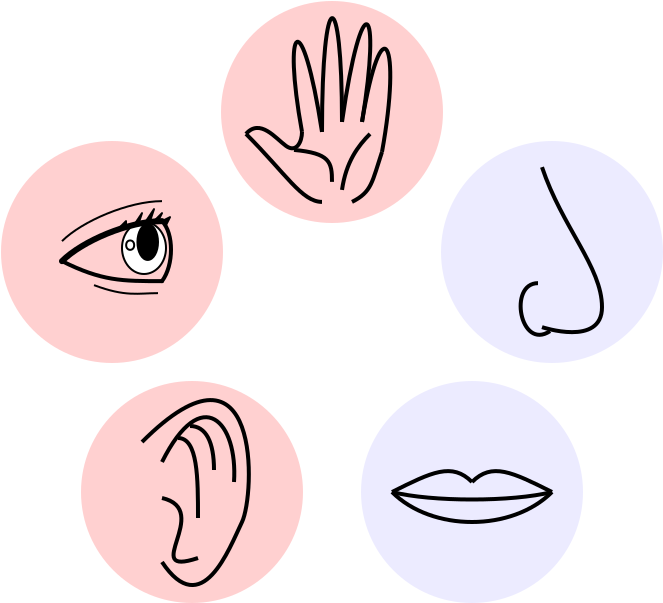 <?xml version="1.0" encoding="UTF-8"?>
<dia:diagram xmlns:dia="http://www.lysator.liu.se/~alla/dia/">
  <dia:layer name="Segundo plano" visible="true" connectable="true" active="true">
    <dia:object type="Standard - Ellipse" version="0" id="O0">
      <dia:attribute name="obj_pos">
        <dia:point val="27,23"/>
      </dia:attribute>
      <dia:attribute name="obj_bb">
        <dia:rectangle val="26.95,22.95;38.05,34.05"/>
      </dia:attribute>
      <dia:attribute name="elem_corner">
        <dia:point val="27,23"/>
      </dia:attribute>
      <dia:attribute name="elem_width">
        <dia:real val="11.0"/>
      </dia:attribute>
      <dia:attribute name="elem_height">
        <dia:real val="11.0"/>
      </dia:attribute>
      <dia:attribute name="border_color">
        <dia:color val="#ffd0d0ff"/>
      </dia:attribute>
      <dia:attribute name="inner_color">
        <dia:color val="#ffd0d0ff"/>
      </dia:attribute>
      <dia:attribute name="aspect">
        <dia:enum val="2"/>
      </dia:attribute>
    </dia:object>
    <dia:group>
      <dia:attribute name="meta">
        <dia:composite type="dict"/>
      </dia:attribute>
      <dia:attribute name="matrix"/>
      <dia:object type="Standard - Ellipse" version="0" id="O1">
        <dia:attribute name="obj_pos">
          <dia:point val="34,4"/>
        </dia:attribute>
        <dia:attribute name="obj_bb">
          <dia:rectangle val="33.95,3.95;45.05,15.05"/>
        </dia:attribute>
        <dia:attribute name="elem_corner">
          <dia:point val="34,4"/>
        </dia:attribute>
        <dia:attribute name="elem_width">
          <dia:real val="11.0"/>
        </dia:attribute>
        <dia:attribute name="elem_height">
          <dia:real val="11.0"/>
        </dia:attribute>
        <dia:attribute name="border_color">
          <dia:color val="#ffd0d0ff"/>
        </dia:attribute>
        <dia:attribute name="inner_color">
          <dia:color val="#ffd0d0ff"/>
        </dia:attribute>
        <dia:attribute name="aspect">
          <dia:enum val="2"/>
        </dia:attribute>
      </dia:object>
      <dia:group>
        <dia:attribute name="meta">
          <dia:composite type="dict"/>
        </dia:attribute>
        <dia:attribute name="matrix"/>
        <dia:object type="Standard - BezierLine" version="0" id="O2">
          <dia:attribute name="obj_pos">
            <dia:point val="38,10.495"/>
          </dia:attribute>
          <dia:attribute name="obj_bb">
            <dia:rectangle val="37.486,5.888;39.114,10.612"/>
          </dia:attribute>
          <dia:attribute name="bez_points">
            <dia:point val="38,10.495"/>
            <dia:point val="37,4.995"/>
            <dia:point val="38,3.995"/>
            <dia:point val="39,10.495"/>
          </dia:attribute>
          <dia:attribute name="corner_types">
            <dia:enum val="0"/>
            <dia:enum val="0"/>
          </dia:attribute>
          <dia:attribute name="line_width">
            <dia:real val="0.2"/>
          </dia:attribute>
        </dia:object>
        <dia:object type="Standard - BezierLine" version="0" id="O3">
          <dia:attribute name="obj_pos">
            <dia:point val="39,10.495"/>
          </dia:attribute>
          <dia:attribute name="obj_bb">
            <dia:rectangle val="38.9,4.706;40.1,10.595"/>
          </dia:attribute>
          <dia:attribute name="bez_points">
            <dia:point val="39,10.495"/>
            <dia:point val="39,2.995"/>
            <dia:point val="40,2.995"/>
            <dia:point val="40,9.995"/>
          </dia:attribute>
          <dia:attribute name="corner_types">
            <dia:enum val="0"/>
            <dia:enum val="0"/>
          </dia:attribute>
          <dia:attribute name="line_width">
            <dia:real val="0.2"/>
          </dia:attribute>
        </dia:object>
        <dia:object type="Standard - BezierLine" version="0" id="O4">
          <dia:attribute name="obj_pos">
            <dia:point val="40,9.995"/>
          </dia:attribute>
          <dia:attribute name="obj_bb">
            <dia:rectangle val="39.887,5.013;41.514,10.111"/>
          </dia:attribute>
          <dia:attribute name="bez_points">
            <dia:point val="40,9.995"/>
            <dia:point val="41,2.995"/>
            <dia:point val="42,3.995"/>
            <dia:point val="41,9.995"/>
          </dia:attribute>
          <dia:attribute name="corner_types">
            <dia:enum val="0"/>
            <dia:enum val="0"/>
          </dia:attribute>
          <dia:attribute name="line_width">
            <dia:real val="0.2"/>
          </dia:attribute>
        </dia:object>
        <dia:object type="Standard - BezierLine" version="0" id="O5">
          <dia:attribute name="obj_pos">
            <dia:point val="41,9.995"/>
          </dia:attribute>
          <dia:attribute name="obj_bb">
            <dia:rectangle val="40.885,6.235;42.514,11.612"/>
          </dia:attribute>
          <dia:attribute name="bez_points">
            <dia:point val="41,9.995"/>
            <dia:point val="42,3.995"/>
            <dia:point val="43,5.995"/>
            <dia:point val="42,11.495"/>
          </dia:attribute>
          <dia:attribute name="corner_types">
            <dia:enum val="0"/>
            <dia:enum val="0"/>
          </dia:attribute>
          <dia:attribute name="line_width">
            <dia:real val="0.2"/>
          </dia:attribute>
        </dia:object>
        <dia:object type="Standard - BezierLine" version="0" id="O6">
          <dia:attribute name="obj_pos">
            <dia:point val="42,11.495"/>
          </dia:attribute>
          <dia:attribute name="obj_bb">
            <dia:rectangle val="40.366,11.369;42.127,14.13"/>
          </dia:attribute>
          <dia:attribute name="bez_points">
            <dia:point val="42,11.495"/>
            <dia:point val="41.5,12.995"/>
            <dia:point val="41.5,13.495"/>
            <dia:point val="40.5,13.995"/>
          </dia:attribute>
          <dia:attribute name="corner_types">
            <dia:enum val="0"/>
            <dia:enum val="0"/>
          </dia:attribute>
          <dia:attribute name="line_width">
            <dia:real val="0.2"/>
          </dia:attribute>
        </dia:object>
        <dia:object type="Standard - BezierLine" version="0" id="O7">
          <dia:attribute name="obj_pos">
            <dia:point val="38,10.495"/>
          </dia:attribute>
          <dia:attribute name="obj_bb">
            <dia:rectangle val="35.059,10.198;38.1,11.416"/>
          </dia:attribute>
          <dia:attribute name="bez_points">
            <dia:point val="38,10.495"/>
            <dia:point val="38,10.995"/>
            <dia:point val="37.715,11.571"/>
            <dia:point val="37.2,11.195"/>
            <dia:point val="36.685,10.82"/>
            <dia:point val="35.9,9.795"/>
            <dia:point val="35.2,10.595"/>
          </dia:attribute>
          <dia:attribute name="corner_types">
            <dia:enum val="0"/>
            <dia:enum val="0"/>
            <dia:enum val="0"/>
          </dia:attribute>
          <dia:attribute name="line_width">
            <dia:real val="0.2"/>
          </dia:attribute>
        </dia:object>
        <dia:object type="Standard - BezierLine" version="0" id="O8">
          <dia:attribute name="obj_pos">
            <dia:point val="39,13.995"/>
          </dia:attribute>
          <dia:attribute name="obj_bb">
            <dia:rectangle val="35.059,10.454;39.1,14.095"/>
          </dia:attribute>
          <dia:attribute name="bez_points">
            <dia:point val="39,13.995"/>
            <dia:point val="38,13.995"/>
            <dia:point val="37.2,12.595"/>
            <dia:point val="35.2,10.595"/>
          </dia:attribute>
          <dia:attribute name="corner_types">
            <dia:enum val="0"/>
            <dia:enum val="0"/>
          </dia:attribute>
          <dia:attribute name="line_width">
            <dia:real val="0.2"/>
          </dia:attribute>
        </dia:object>
        <dia:object type="Standard - BezierLine" version="0" id="O9">
          <dia:attribute name="obj_pos">
            <dia:point val="39.5,12.995"/>
          </dia:attribute>
          <dia:attribute name="obj_bb">
            <dia:rectangle val="37.491,11.287;39.6,13.095"/>
          </dia:attribute>
          <dia:attribute name="bez_points">
            <dia:point val="39.5,12.995"/>
            <dia:point val="39.5,11.995"/>
            <dia:point val="39.403,11.562"/>
            <dia:point val="37.6,11.396"/>
          </dia:attribute>
          <dia:attribute name="corner_types">
            <dia:enum val="0"/>
            <dia:enum val="0"/>
          </dia:attribute>
          <dia:attribute name="line_width">
            <dia:real val="0.2"/>
          </dia:attribute>
        </dia:object>
        <dia:object type="Standard - BezierLine" version="0" id="O10">
          <dia:attribute name="obj_pos">
            <dia:point val="40,13.396"/>
          </dia:attribute>
          <dia:attribute name="obj_bb">
            <dia:rectangle val="39.887,10.454;41.541,13.509"/>
          </dia:attribute>
          <dia:attribute name="bez_points">
            <dia:point val="40,13.396"/>
            <dia:point val="40.2,11.995"/>
            <dia:point val="40.8,11.195"/>
            <dia:point val="41.4,10.595"/>
          </dia:attribute>
          <dia:attribute name="corner_types">
            <dia:enum val="0"/>
            <dia:enum val="0"/>
          </dia:attribute>
          <dia:attribute name="line_width">
            <dia:real val="0.2"/>
          </dia:attribute>
        </dia:object>
      </dia:group>
    </dia:group>
    <dia:group>
      <dia:attribute name="meta">
        <dia:composite type="dict"/>
      </dia:attribute>
      <dia:attribute name="matrix">
        <dia:matrix xx="1" xy="0" yx="0" yy="1" x0="14" y0="22"/>
      </dia:attribute>
      <dia:object type="Standard - BezierLine" version="0" id="O11">
        <dia:attribute name="obj_pos">
          <dia:point val="16,4"/>
        </dia:attribute>
        <dia:attribute name="obj_bb">
          <dia:rectangle val="15.859,1.804;21.443,11.252"/>
        </dia:attribute>
        <dia:attribute name="bez_points">
          <dia:point val="16,4"/>
          <dia:point val="22,-2"/>
          <dia:point val="21.65,6.65"/>
          <dia:point val="21,8"/>
          <dia:point val="20.35,9.35"/>
          <dia:point val="19,13"/>
          <dia:point val="17,10"/>
        </dia:attribute>
        <dia:attribute name="corner_types">
          <dia:enum val="0"/>
          <dia:enum val="0"/>
          <dia:enum val="0"/>
        </dia:attribute>
        <dia:attribute name="line_width">
          <dia:real val="0.2"/>
        </dia:attribute>
      </dia:object>
      <dia:object type="Standard - BezierLine" version="0" id="O12">
        <dia:attribute name="obj_pos">
          <dia:point val="17,6.8"/>
        </dia:attribute>
        <dia:attribute name="obj_bb">
          <dia:rectangle val="16.88,6.68;18.927,10.083"/>
        </dia:attribute>
        <dia:attribute name="bez_points">
          <dia:point val="17,6.8"/>
          <dia:point val="19.6,7.4"/>
          <dia:point val="15.8,10.8"/>
          <dia:point val="18.8,9.8"/>
        </dia:attribute>
        <dia:attribute name="corner_types">
          <dia:enum val="0"/>
          <dia:enum val="0"/>
        </dia:attribute>
        <dia:attribute name="line_width">
          <dia:real val="0.2"/>
        </dia:attribute>
      </dia:object>
      <dia:object type="Standard - BezierLine" version="0" id="O13">
        <dia:attribute name="obj_pos">
          <dia:point val="17,5"/>
        </dia:attribute>
        <dia:attribute name="obj_bb">
          <dia:rectangle val="16.866,2.66;20.715,6.106"/>
        </dia:attribute>
        <dia:attribute name="bez_points">
          <dia:point val="17,5"/>
          <dia:point val="19,1"/>
          <dia:point val="20.8,3"/>
          <dia:point val="20.6,6"/>
        </dia:attribute>
        <dia:attribute name="corner_types">
          <dia:enum val="0"/>
          <dia:enum val="0"/>
        </dia:attribute>
        <dia:attribute name="line_width">
          <dia:real val="0.2"/>
        </dia:attribute>
      </dia:object>
      <dia:object type="Standard - BezierLine" version="0" id="O14">
        <dia:attribute name="obj_pos">
          <dia:point val="17.8,3.8"/>
        </dia:attribute>
        <dia:attribute name="obj_bb">
          <dia:rectangle val="17.7,3.7;18.9,7.9"/>
        </dia:attribute>
        <dia:attribute name="bez_points">
          <dia:point val="17.8,3.8"/>
          <dia:point val="18.796,3.8"/>
          <dia:point val="18.8,5.8"/>
          <dia:point val="18.8,7.8"/>
        </dia:attribute>
        <dia:attribute name="corner_types">
          <dia:enum val="0"/>
          <dia:enum val="0"/>
        </dia:attribute>
        <dia:attribute name="line_width">
          <dia:real val="0.2"/>
        </dia:attribute>
      </dia:object>
      <dia:object type="Standard - BezierLine" version="0" id="O15">
        <dia:attribute name="obj_pos">
          <dia:point val="18.4,3.2"/>
        </dia:attribute>
        <dia:attribute name="obj_bb">
          <dia:rectangle val="18.3,3.1;19.7,5.5"/>
        </dia:attribute>
        <dia:attribute name="bez_points">
          <dia:point val="18.4,3.2"/>
          <dia:point val="19.2,3.2"/>
          <dia:point val="19.6,4"/>
          <dia:point val="19.6,5.4"/>
        </dia:attribute>
        <dia:attribute name="corner_types">
          <dia:enum val="0"/>
          <dia:enum val="0"/>
        </dia:attribute>
        <dia:attribute name="line_width">
          <dia:real val="0.2"/>
        </dia:attribute>
      </dia:object>
    </dia:group>
    <dia:group>
      <dia:attribute name="meta">
        <dia:composite type="dict"/>
      </dia:attribute>
      <dia:attribute name="matrix"/>
      <dia:object type="Standard - Ellipse" version="0" id="O16">
        <dia:attribute name="obj_pos">
          <dia:point val="23,11"/>
        </dia:attribute>
        <dia:attribute name="obj_bb">
          <dia:rectangle val="22.95,10.95;34.05,22.05"/>
        </dia:attribute>
        <dia:attribute name="elem_corner">
          <dia:point val="23,11"/>
        </dia:attribute>
        <dia:attribute name="elem_width">
          <dia:real val="11.0"/>
        </dia:attribute>
        <dia:attribute name="elem_height">
          <dia:real val="11.0"/>
        </dia:attribute>
        <dia:attribute name="border_color">
          <dia:color val="#ffd0d0ff"/>
        </dia:attribute>
        <dia:attribute name="inner_color">
          <dia:color val="#ffd0d0ff"/>
        </dia:attribute>
        <dia:attribute name="aspect">
          <dia:enum val="2"/>
        </dia:attribute>
      </dia:object>
      <dia:group>
        <dia:attribute name="meta">
          <dia:composite type="dict"/>
        </dia:attribute>
        <dia:attribute name="matrix"/>
        <dia:object type="Standard - Ellipse" version="0" id="O17">
          <dia:attribute name="obj_pos">
            <dia:point val="29,15"/>
          </dia:attribute>
          <dia:attribute name="obj_bb">
            <dia:rectangle val="28.95,14.95;31.25,17.65"/>
          </dia:attribute>
          <dia:attribute name="elem_corner">
            <dia:point val="29,15"/>
          </dia:attribute>
          <dia:attribute name="elem_width">
            <dia:real val="2.2"/>
          </dia:attribute>
          <dia:attribute name="elem_height">
            <dia:real val="2.6"/>
          </dia:attribute>
        </dia:object>
        <dia:object type="Standard - BezierLine" version="0" id="O18">
          <dia:attribute name="obj_pos">
            <dia:point val="26,15.957"/>
          </dia:attribute>
          <dia:attribute name="obj_bb">
            <dia:rectangle val="25.929,13.907;31.05,16.028"/>
          </dia:attribute>
          <dia:attribute name="bez_points">
            <dia:point val="26,15.957"/>
            <dia:point val="27,14.957"/>
            <dia:point val="29.34,13.957"/>
            <dia:point val="31,13.957"/>
          </dia:attribute>
          <dia:attribute name="corner_types">
            <dia:enum val="0"/>
            <dia:enum val="0"/>
          </dia:attribute>
        </dia:object>
        <dia:object type="Standard - BezierLine" version="0" id="O19">
          <dia:attribute name="obj_pos">
            <dia:point val="26,16.957"/>
          </dia:attribute>
          <dia:attribute name="obj_bb">
            <dia:rectangle val="25.788,14.807;31.15,17.169"/>
          </dia:attribute>
          <dia:attribute name="bez_points">
            <dia:point val="26,16.957"/>
            <dia:point val="27,15.957"/>
            <dia:point val="29.34,14.957"/>
            <dia:point val="31,14.957"/>
          </dia:attribute>
          <dia:attribute name="corner_types">
            <dia:enum val="0"/>
            <dia:enum val="0"/>
          </dia:attribute>
          <dia:attribute name="line_width">
            <dia:real val="0.3"/>
          </dia:attribute>
          <dia:attribute name="line_join">
            <dia:enum val="1"/>
          </dia:attribute>
          <dia:attribute name="line_caps">
            <dia:enum val="1"/>
          </dia:attribute>
        </dia:object>
        <dia:object type="Standard - BezierLine" version="0" id="O20">
          <dia:attribute name="obj_pos">
            <dia:point val="26,16.957"/>
          </dia:attribute>
          <dia:attribute name="obj_bb">
            <dia:rectangle val="25.866,16.823;31.1,18.057"/>
          </dia:attribute>
          <dia:attribute name="bez_points">
            <dia:point val="26,16.957"/>
            <dia:point val="28,17.957"/>
            <dia:point val="29,17.957"/>
            <dia:point val="31,17.957"/>
          </dia:attribute>
          <dia:attribute name="corner_types">
            <dia:enum val="0"/>
            <dia:enum val="0"/>
          </dia:attribute>
          <dia:attribute name="line_width">
            <dia:real val="0.2"/>
          </dia:attribute>
          <dia:attribute name="line_join">
            <dia:enum val="1"/>
          </dia:attribute>
          <dia:attribute name="line_caps">
            <dia:enum val="1"/>
          </dia:attribute>
        </dia:object>
        <dia:object type="Standard - BezierLine" version="0" id="O21">
          <dia:attribute name="obj_pos">
            <dia:point val="31,14.957"/>
          </dia:attribute>
          <dia:attribute name="obj_bb">
            <dia:rectangle val="30.859,14.816;31.55,18.097"/>
          </dia:attribute>
          <dia:attribute name="bez_points">
            <dia:point val="31,14.957"/>
            <dia:point val="31.6,15.557"/>
            <dia:point val="31.6,17.157"/>
            <dia:point val="31,17.957"/>
          </dia:attribute>
          <dia:attribute name="corner_types">
            <dia:enum val="0"/>
            <dia:enum val="0"/>
          </dia:attribute>
          <dia:attribute name="line_width">
            <dia:real val="0.2"/>
          </dia:attribute>
          <dia:attribute name="line_join">
            <dia:enum val="1"/>
          </dia:attribute>
          <dia:attribute name="line_caps">
            <dia:enum val="1"/>
          </dia:attribute>
        </dia:object>
        <dia:object type="Standard - BezierLine" version="0" id="O22">
          <dia:attribute name="obj_pos">
            <dia:point val="27.6,18.157"/>
          </dia:attribute>
          <dia:attribute name="obj_bb">
            <dia:rectangle val="27.536,18.093;30.85,18.639"/>
          </dia:attribute>
          <dia:attribute name="bez_points">
            <dia:point val="27.6,18.157"/>
            <dia:point val="29.2,18.757"/>
            <dia:point val="29.8,18.557"/>
            <dia:point val="30.8,18.557"/>
          </dia:attribute>
          <dia:attribute name="corner_types">
            <dia:enum val="0"/>
            <dia:enum val="0"/>
          </dia:attribute>
        </dia:object>
        <dia:object type="Standard - Polygon" version="0" id="O23">
          <dia:attribute name="obj_pos">
            <dia:point val="28.8,15.357"/>
          </dia:attribute>
          <dia:attribute name="obj_bb">
            <dia:rectangle val="28.547,14.836;29.25,15.54"/>
          </dia:attribute>
          <dia:attribute name="poly_points">
            <dia:point val="28.8,15.357"/>
            <dia:point val="29.2,15.157"/>
            <dia:point val="29.2,14.957"/>
          </dia:attribute>
          <dia:attribute name="inner_color">
            <dia:color val="#000000ff"/>
          </dia:attribute>
          <dia:attribute name="show_background">
            <dia:boolean val="true"/>
          </dia:attribute>
          <dia:attribute name="line_join">
            <dia:enum val="1"/>
          </dia:attribute>
        </dia:object>
        <dia:object type="Standard - Polygon" version="0" id="O24">
          <dia:attribute name="obj_pos">
            <dia:point val="31,14.957"/>
          </dia:attribute>
          <dia:attribute name="obj_bb">
            <dia:rectangle val="30.916,14.645;31.512,15.242"/>
          </dia:attribute>
          <dia:attribute name="poly_points">
            <dia:point val="31,14.957"/>
            <dia:point val="31.2,15.157"/>
            <dia:point val="31.4,14.757"/>
          </dia:attribute>
          <dia:attribute name="inner_color">
            <dia:color val="#000000ff"/>
          </dia:attribute>
          <dia:attribute name="show_background">
            <dia:boolean val="true"/>
          </dia:attribute>
          <dia:attribute name="line_join">
            <dia:enum val="1"/>
          </dia:attribute>
        </dia:object>
        <dia:object type="Standard - Polygon" version="0" id="O25">
          <dia:attribute name="obj_pos">
            <dia:point val="30.2,14.957"/>
          </dia:attribute>
          <dia:attribute name="obj_bb">
            <dia:rectangle val="30.107,14.019;30.765,15.007"/>
          </dia:attribute>
          <dia:attribute name="poly_points">
            <dia:point val="30.2,14.957"/>
            <dia:point val="30.4,14.957"/>
            <dia:point val="30.6,14.357"/>
          </dia:attribute>
          <dia:attribute name="inner_color">
            <dia:color val="#000000ff"/>
          </dia:attribute>
          <dia:attribute name="show_background">
            <dia:boolean val="true"/>
          </dia:attribute>
          <dia:attribute name="line_join">
            <dia:enum val="1"/>
          </dia:attribute>
        </dia:object>
        <dia:object type="Standard - Polygon" version="0" id="O26">
          <dia:attribute name="obj_pos">
            <dia:point val="30.6,14.957"/>
          </dia:attribute>
          <dia:attribute name="obj_bb">
            <dia:rectangle val="30.479,14.304;31.183,15.007"/>
          </dia:attribute>
          <dia:attribute name="poly_points">
            <dia:point val="30.6,14.957"/>
            <dia:point val="30.8,14.957"/>
            <dia:point val="31,14.557"/>
          </dia:attribute>
          <dia:attribute name="inner_color">
            <dia:color val="#000000ff"/>
          </dia:attribute>
          <dia:attribute name="show_background">
            <dia:boolean val="true"/>
          </dia:attribute>
          <dia:attribute name="line_join">
            <dia:enum val="1"/>
          </dia:attribute>
        </dia:object>
        <dia:object type="Standard - Polygon" version="0" id="O27">
          <dia:attribute name="obj_pos">
            <dia:point val="29.6,15.157"/>
          </dia:attribute>
          <dia:attribute name="obj_bb">
            <dia:rectangle val="29.507,14.219;30.166,15.207"/>
          </dia:attribute>
          <dia:attribute name="poly_points">
            <dia:point val="29.6,15.157"/>
            <dia:point val="29.8,15.157"/>
            <dia:point val="30,14.557"/>
          </dia:attribute>
          <dia:attribute name="inner_color">
            <dia:color val="#000000ff"/>
          </dia:attribute>
          <dia:attribute name="show_background">
            <dia:boolean val="true"/>
          </dia:attribute>
          <dia:attribute name="line_join">
            <dia:enum val="1"/>
          </dia:attribute>
        </dia:object>
        <dia:object type="Standard - Ellipse" version="0" id="O28">
          <dia:attribute name="obj_pos">
            <dia:point val="29.772,15.109"/>
          </dia:attribute>
          <dia:attribute name="obj_bb">
            <dia:rectangle val="29.722,15.059;30.85,16.947"/>
          </dia:attribute>
          <dia:attribute name="elem_corner">
            <dia:point val="29.772,15.109"/>
          </dia:attribute>
          <dia:attribute name="elem_width">
            <dia:real val="1.028"/>
          </dia:attribute>
          <dia:attribute name="elem_height">
            <dia:real val="1.788"/>
          </dia:attribute>
          <dia:attribute name="inner_color">
            <dia:color val="#000000ff"/>
          </dia:attribute>
        </dia:object>
        <dia:object type="Standard - Ellipse" version="0" id="O29">
          <dia:attribute name="obj_pos">
            <dia:point val="29.208,15.921"/>
          </dia:attribute>
          <dia:attribute name="obj_bb">
            <dia:rectangle val="29.158,15.871;29.658,16.443"/>
          </dia:attribute>
          <dia:attribute name="elem_corner">
            <dia:point val="29.208,15.921"/>
          </dia:attribute>
          <dia:attribute name="elem_width">
            <dia:real val="0.4"/>
          </dia:attribute>
          <dia:attribute name="elem_height">
            <dia:real val="0.472"/>
          </dia:attribute>
        </dia:object>
      </dia:group>
    </dia:group>
    <dia:group>
      <dia:attribute name="meta">
        <dia:composite type="dict"/>
      </dia:attribute>
      <dia:attribute name="matrix"/>
      <dia:object type="Standard - Ellipse" version="0" id="O30">
        <dia:attribute name="obj_pos">
          <dia:point val="45,11"/>
        </dia:attribute>
        <dia:attribute name="obj_bb">
          <dia:rectangle val="44.95,10.95;56.05,22.05"/>
        </dia:attribute>
        <dia:attribute name="elem_corner">
          <dia:point val="45,11"/>
        </dia:attribute>
        <dia:attribute name="elem_width">
          <dia:real val="11.0"/>
        </dia:attribute>
        <dia:attribute name="elem_height">
          <dia:real val="11.0"/>
        </dia:attribute>
        <dia:attribute name="border_color">
          <dia:color val="#ecebffff"/>
        </dia:attribute>
        <dia:attribute name="inner_color">
          <dia:color val="#ecebffff"/>
        </dia:attribute>
        <dia:attribute name="aspect">
          <dia:enum val="2"/>
        </dia:attribute>
      </dia:object>
      <dia:group>
        <dia:attribute name="meta">
          <dia:composite type="dict"/>
        </dia:attribute>
        <dia:attribute name="matrix"/>
        <dia:object type="Standard - BezierLine" version="0" id="O31">
          <dia:attribute name="obj_pos">
            <dia:point val="50,12.257"/>
          </dia:attribute>
          <dia:attribute name="obj_bb">
            <dia:rectangle val="49.873,12.131;53.1,20.607"/>
          </dia:attribute>
          <dia:attribute name="bez_points">
            <dia:point val="50,12.257"/>
            <dia:point val="51,15.257"/>
            <dia:point val="53,17.257"/>
            <dia:point val="53,19.257"/>
            <dia:point val="53,21.257"/>
            <dia:point val="50,20.257"/>
            <dia:point val="50,20.257"/>
          </dia:attribute>
          <dia:attribute name="corner_types">
            <dia:enum val="0"/>
            <dia:enum val="0"/>
            <dia:enum val="0"/>
          </dia:attribute>
          <dia:attribute name="line_width">
            <dia:real val="0.2"/>
          </dia:attribute>
        </dia:object>
        <dia:object type="Standard - BezierLine" version="0" id="O32">
          <dia:attribute name="obj_pos">
            <dia:point val="50.4,20.457"/>
          </dia:attribute>
          <dia:attribute name="obj_bb">
            <dia:rectangle val="48.831,17.957;50.539,20.741"/>
          </dia:attribute>
          <dia:attribute name="bez_points">
            <dia:point val="50.4,20.457"/>
            <dia:point val="48.9,21.457"/>
            <dia:point val="48.3,18.057"/>
            <dia:point val="49.8,18.057"/>
          </dia:attribute>
          <dia:attribute name="corner_types">
            <dia:enum val="0"/>
            <dia:enum val="0"/>
          </dia:attribute>
          <dia:attribute name="line_width">
            <dia:real val="0.2"/>
          </dia:attribute>
        </dia:object>
      </dia:group>
    </dia:group>
    <dia:group>
      <dia:attribute name="meta">
        <dia:composite type="dict"/>
      </dia:attribute>
      <dia:attribute name="matrix"/>
      <dia:object type="Standard - Ellipse" version="0" id="O33">
        <dia:attribute name="obj_pos">
          <dia:point val="41,23"/>
        </dia:attribute>
        <dia:attribute name="obj_bb">
          <dia:rectangle val="40.95,22.95;52.05,34.05"/>
        </dia:attribute>
        <dia:attribute name="elem_corner">
          <dia:point val="41,23"/>
        </dia:attribute>
        <dia:attribute name="elem_width">
          <dia:real val="11.0"/>
        </dia:attribute>
        <dia:attribute name="elem_height">
          <dia:real val="11.0"/>
        </dia:attribute>
        <dia:attribute name="border_color">
          <dia:color val="#ecebffff"/>
        </dia:attribute>
        <dia:attribute name="inner_color">
          <dia:color val="#ecebffff"/>
        </dia:attribute>
        <dia:attribute name="aspect">
          <dia:enum val="2"/>
        </dia:attribute>
      </dia:object>
      <dia:group>
        <dia:attribute name="meta">
          <dia:composite type="dict"/>
        </dia:attribute>
        <dia:attribute name="matrix"/>
        <dia:object type="Standard - BezierLine" version="0" id="O34">
          <dia:attribute name="obj_pos">
            <dia:point val="42.5,28.5"/>
          </dia:attribute>
          <dia:attribute name="obj_bb">
            <dia:rectangle val="42.366,27.355;46.641,28.634"/>
          </dia:attribute>
          <dia:attribute name="bez_points">
            <dia:point val="42.5,28.5"/>
            <dia:point val="44.5,27.5"/>
            <dia:point val="45.5,27"/>
            <dia:point val="46.5,28"/>
          </dia:attribute>
          <dia:attribute name="corner_types">
            <dia:enum val="0"/>
            <dia:enum val="0"/>
          </dia:attribute>
          <dia:attribute name="line_width">
            <dia:real val="0.2"/>
          </dia:attribute>
        </dia:object>
        <dia:object type="Standard - BezierLine" version="0" id="O35">
          <dia:attribute name="obj_pos">
            <dia:point val="50.5,28.5"/>
          </dia:attribute>
          <dia:attribute name="obj_bb">
            <dia:rectangle val="46.359,27.355;50.634,28.634"/>
          </dia:attribute>
          <dia:attribute name="bez_points">
            <dia:point val="50.5,28.5"/>
            <dia:point val="48.5,27.5"/>
            <dia:point val="47.5,27"/>
            <dia:point val="46.5,28"/>
          </dia:attribute>
          <dia:attribute name="corner_types">
            <dia:enum val="0"/>
            <dia:enum val="0"/>
          </dia:attribute>
          <dia:attribute name="line_width">
            <dia:real val="0.2"/>
          </dia:attribute>
        </dia:object>
        <dia:object type="Standard - BezierLine" version="0" id="O36">
          <dia:attribute name="obj_pos">
            <dia:point val="42.5,28.5"/>
          </dia:attribute>
          <dia:attribute name="obj_bb">
            <dia:rectangle val="42.379,28.379;50.621,28.975"/>
          </dia:attribute>
          <dia:attribute name="bez_points">
            <dia:point val="42.5,28.5"/>
            <dia:point val="44.5,29"/>
            <dia:point val="48.5,29"/>
            <dia:point val="50.5,28.5"/>
          </dia:attribute>
          <dia:attribute name="corner_types">
            <dia:enum val="0"/>
            <dia:enum val="0"/>
          </dia:attribute>
          <dia:attribute name="line_width">
            <dia:real val="0.2"/>
          </dia:attribute>
        </dia:object>
        <dia:object type="Standard - BezierLine" version="0" id="O37">
          <dia:attribute name="obj_pos">
            <dia:point val="42.5,28.5"/>
          </dia:attribute>
          <dia:attribute name="obj_bb">
            <dia:rectangle val="42.359,28.359;50.641,30.1"/>
          </dia:attribute>
          <dia:attribute name="bez_points">
            <dia:point val="42.5,28.5"/>
            <dia:point val="44.5,30.5"/>
            <dia:point val="48.5,30.5"/>
            <dia:point val="50.5,28.5"/>
          </dia:attribute>
          <dia:attribute name="corner_types">
            <dia:enum val="0"/>
            <dia:enum val="0"/>
          </dia:attribute>
          <dia:attribute name="line_width">
            <dia:real val="0.2"/>
          </dia:attribute>
        </dia:object>
      </dia:group>
    </dia:group>
  </dia:layer>
</dia:diagram>
